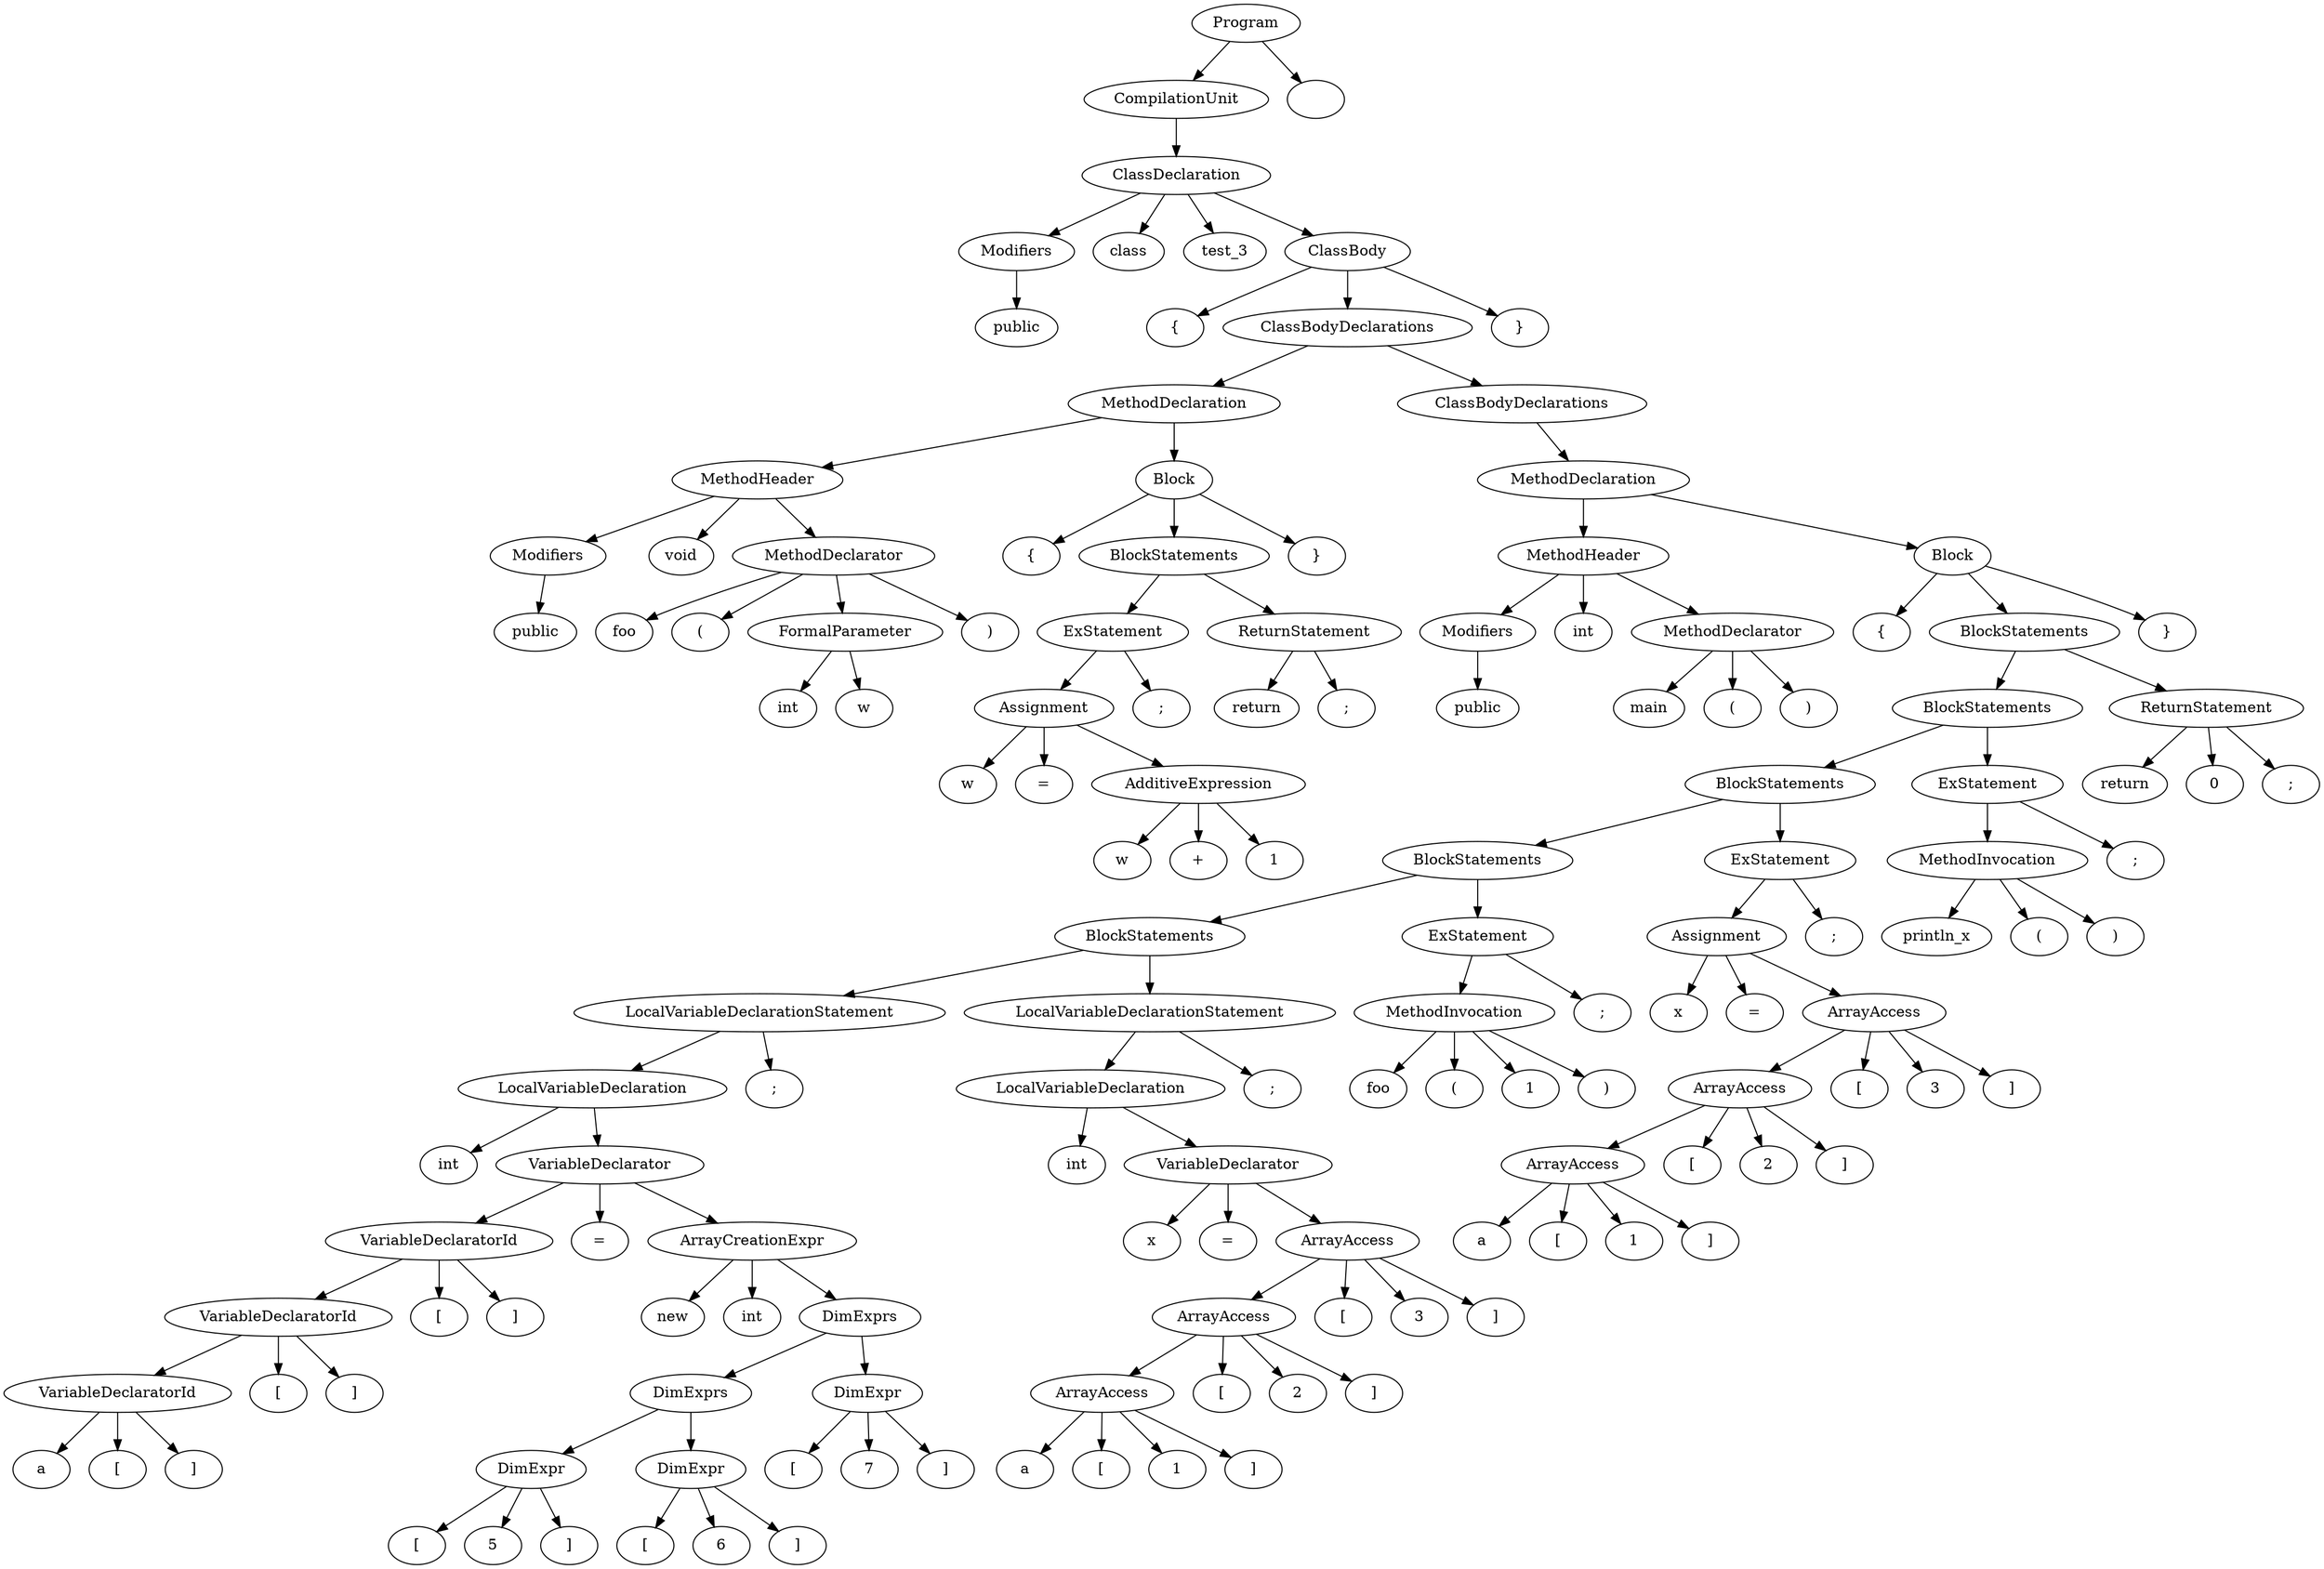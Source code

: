 digraph G {
n1 [label="public"]
n2 [label="Modifiers"]
n2->n1;
n3 [label="class"]
n4 [label="test_3"]
n5 [label="{"]
n6 [label="public"]
n7 [label="Modifiers"]
n7->n6;
n8 [label="void"]
n9 [label="foo"]
n10 [label="("]
n11 [label="int"]
n12 [label="w"]
n13 [label="FormalParameter"]
n13->n12;
n13->n11;
n14 [label=")"]
n15 [label="MethodDeclarator"]
n15->n14;
n15->n13;
n15->n10;
n15->n9;
n16 [label="MethodHeader"]
n16->n15;
n16->n8;
n16->n7;
n17 [label="{"]
n18 [label="w"]
n19 [label="="]
n20 [label="w"]
n21 [label="+"]
n22 [label="1"]
n23 [label="AdditiveExpression"]
n23->n22;
n23->n21;
n23->n20;
n24 [label="Assignment"]
n24->n23;
n24->n19;
n24->n18;
n25 [label=";"]
n26 [label="ExStatement"]
n26->n25;
n26->n24;
n27 [label="return"]
n28 [label=";"]
n29 [label="ReturnStatement"]
n29->n28;
n29->n27;
n30 [label="BlockStatements"]
n30->n29;
n30->n26;
n31 [label="}"]
n32 [label="Block"]
n32->n31;
n32->n30;
n32->n17;
n33 [label="MethodDeclaration"]
n33->n32;
n33->n16;
n34 [label="public"]
n35 [label="Modifiers"]
n35->n34;
n36 [label="int"]
n37 [label="main"]
n38 [label="("]
n39 [label=")"]
n40 [label="MethodDeclarator"]
n40->n39;
n40->n38;
n40->n37;
n41 [label="MethodHeader"]
n41->n40;
n41->n36;
n41->n35;
n42 [label="{"]
n43 [label="int"]
n44 [label="a"]
n45 [label="["]
n46 [label="]"]
n47 [label="VariableDeclaratorId"]
n47->n46;
n47->n45;
n47->n44;
n48 [label="["]
n49 [label="]"]
n50 [label="VariableDeclaratorId"]
n50->n49;
n50->n48;
n50->n47;
n51 [label="["]
n52 [label="]"]
n53 [label="VariableDeclaratorId"]
n53->n52;
n53->n51;
n53->n50;
n54 [label="="]
n55 [label="new"]
n56 [label="int"]
n57 [label="["]
n58 [label="5"]
n59 [label="]"]
n60 [label="DimExpr"]
n60->n59;
n60->n58;
n60->n57;
n61 [label="["]
n62 [label="6"]
n63 [label="]"]
n64 [label="DimExpr"]
n64->n63;
n64->n62;
n64->n61;
n65 [label="DimExprs"]
n65->n64;
n65->n60;
n66 [label="["]
n67 [label="7"]
n68 [label="]"]
n69 [label="DimExpr"]
n69->n68;
n69->n67;
n69->n66;
n70 [label="DimExprs"]
n70->n69;
n70->n65;
n71 [label="ArrayCreationExpr"]
n71->n70;
n71->n56;
n71->n55;
n72 [label="VariableDeclarator"]
n72->n71;
n72->n54;
n72->n53;
n73 [label="LocalVariableDeclaration"]
n73->n72;
n73->n43;
n74 [label=";"]
n75 [label="LocalVariableDeclarationStatement"]
n75->n74;
n75->n73;
n76 [label="int"]
n77 [label="x"]
n78 [label="="]
n79 [label="a"]
n80 [label="["]
n81 [label="1"]
n82 [label="]"]
n83 [label="ArrayAccess"]
n83->n82;
n83->n81;
n83->n80;
n83->n79;
n84 [label="["]
n85 [label="2"]
n86 [label="]"]
n87 [label="ArrayAccess"]
n87->n86;
n87->n85;
n87->n84;
n87->n83;
n88 [label="["]
n89 [label="3"]
n90 [label="]"]
n91 [label="ArrayAccess"]
n91->n90;
n91->n89;
n91->n88;
n91->n87;
n92 [label="VariableDeclarator"]
n92->n91;
n92->n78;
n92->n77;
n93 [label="LocalVariableDeclaration"]
n93->n92;
n93->n76;
n94 [label=";"]
n95 [label="LocalVariableDeclarationStatement"]
n95->n94;
n95->n93;
n96 [label="BlockStatements"]
n96->n95;
n96->n75;
n97 [label="foo"]
n98 [label="("]
n99 [label="1"]
n100 [label=")"]
n101 [label="MethodInvocation"]
n101->n100;
n101->n99;
n101->n98;
n101->n97;
n102 [label=";"]
n103 [label="ExStatement"]
n103->n102;
n103->n101;
n104 [label="BlockStatements"]
n104->n103;
n104->n96;
n105 [label="x"]
n106 [label="="]
n107 [label="a"]
n108 [label="["]
n109 [label="1"]
n110 [label="]"]
n111 [label="ArrayAccess"]
n111->n110;
n111->n109;
n111->n108;
n111->n107;
n112 [label="["]
n113 [label="2"]
n114 [label="]"]
n115 [label="ArrayAccess"]
n115->n114;
n115->n113;
n115->n112;
n115->n111;
n116 [label="["]
n117 [label="3"]
n118 [label="]"]
n119 [label="ArrayAccess"]
n119->n118;
n119->n117;
n119->n116;
n119->n115;
n120 [label="Assignment"]
n120->n119;
n120->n106;
n120->n105;
n121 [label=";"]
n122 [label="ExStatement"]
n122->n121;
n122->n120;
n123 [label="BlockStatements"]
n123->n122;
n123->n104;
n124 [label="println_x"]
n125 [label="("]
n126 [label=")"]
n127 [label="MethodInvocation"]
n127->n126;
n127->n125;
n127->n124;
n128 [label=";"]
n129 [label="ExStatement"]
n129->n128;
n129->n127;
n130 [label="BlockStatements"]
n130->n129;
n130->n123;
n131 [label="return"]
n132 [label="0"]
n133 [label=";"]
n134 [label="ReturnStatement"]
n134->n133;
n134->n132;
n134->n131;
n135 [label="BlockStatements"]
n135->n134;
n135->n130;
n136 [label="}"]
n137 [label="Block"]
n137->n136;
n137->n135;
n137->n42;
n138 [label="MethodDeclaration"]
n138->n137;
n138->n41;
n139 [label="ClassBodyDeclarations"]
n139->n138;
n140 [label="ClassBodyDeclarations"]
n140->n139;
n140->n33;
n141 [label="}"]
n142 [label="ClassBody"]
n142->n141;
n142->n140;
n142->n5;
n143 [label="ClassDeclaration"]
n143->n142;
n143->n4;
n143->n3;
n143->n2;
n144 [label="CompilationUnit"]
n144->n143;
n145 [label="Program"]
n145->n146;
n145->n144;
n146 [label=""]
}
